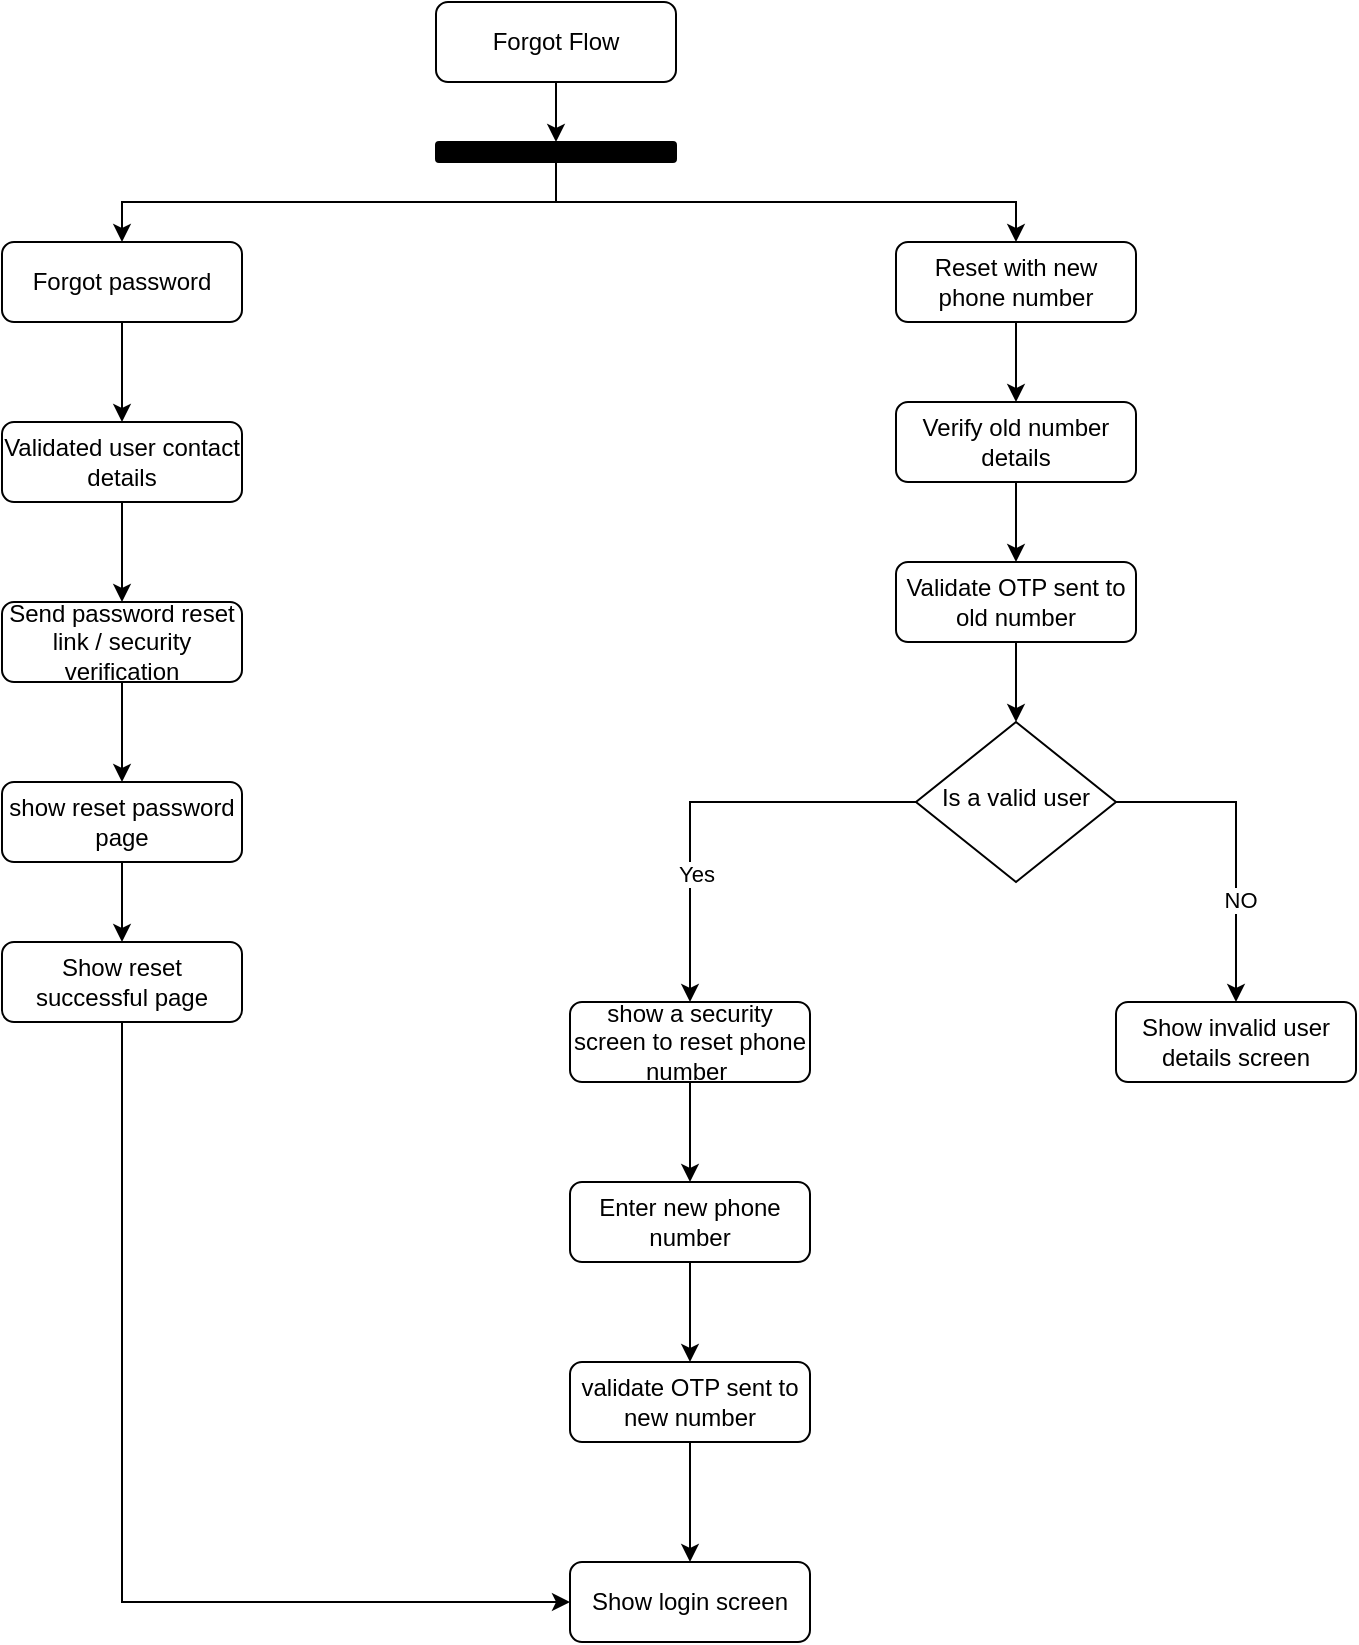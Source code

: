 <mxfile version="16.6.4" type="github">
  <diagram id="C5RBs43oDa-KdzZeNtuy" name="Page-1">
    <mxGraphModel dx="1186" dy="602" grid="1" gridSize="10" guides="1" tooltips="1" connect="1" arrows="1" fold="1" page="1" pageScale="1" pageWidth="827" pageHeight="1169" math="0" shadow="0">
      <root>
        <mxCell id="WIyWlLk6GJQsqaUBKTNV-0" />
        <mxCell id="WIyWlLk6GJQsqaUBKTNV-1" parent="WIyWlLk6GJQsqaUBKTNV-0" />
        <mxCell id="cjzvAXXsmXF2g1KCWUDf-63" style="edgeStyle=orthogonalEdgeStyle;rounded=0;orthogonalLoop=1;jettySize=auto;html=1;exitX=0.5;exitY=1;exitDx=0;exitDy=0;entryX=0.5;entryY=0;entryDx=0;entryDy=0;" edge="1" parent="WIyWlLk6GJQsqaUBKTNV-1" source="WIyWlLk6GJQsqaUBKTNV-3" target="cjzvAXXsmXF2g1KCWUDf-49">
          <mxGeometry relative="1" as="geometry" />
        </mxCell>
        <mxCell id="WIyWlLk6GJQsqaUBKTNV-3" value="Forgot Flow" style="rounded=1;whiteSpace=wrap;html=1;fontSize=12;glass=0;strokeWidth=1;shadow=0;" parent="WIyWlLk6GJQsqaUBKTNV-1" vertex="1">
          <mxGeometry x="287" y="20" width="120" height="40" as="geometry" />
        </mxCell>
        <mxCell id="cjzvAXXsmXF2g1KCWUDf-45" style="edgeStyle=orthogonalEdgeStyle;rounded=0;orthogonalLoop=1;jettySize=auto;html=1;exitX=0.5;exitY=1;exitDx=0;exitDy=0;entryX=0.5;entryY=0;entryDx=0;entryDy=0;" edge="1" parent="WIyWlLk6GJQsqaUBKTNV-1" source="WIyWlLk6GJQsqaUBKTNV-7" target="cjzvAXXsmXF2g1KCWUDf-5">
          <mxGeometry relative="1" as="geometry" />
        </mxCell>
        <mxCell id="WIyWlLk6GJQsqaUBKTNV-7" value="show a security screen to reset phone number&amp;nbsp;" style="rounded=1;whiteSpace=wrap;html=1;fontSize=12;glass=0;strokeWidth=1;shadow=0;" parent="WIyWlLk6GJQsqaUBKTNV-1" vertex="1">
          <mxGeometry x="354" y="520" width="120" height="40" as="geometry" />
        </mxCell>
        <mxCell id="cjzvAXXsmXF2g1KCWUDf-40" style="edgeStyle=orthogonalEdgeStyle;rounded=0;orthogonalLoop=1;jettySize=auto;html=1;exitX=0.5;exitY=1;exitDx=0;exitDy=0;" edge="1" parent="WIyWlLk6GJQsqaUBKTNV-1" source="cjzvAXXsmXF2g1KCWUDf-0" target="cjzvAXXsmXF2g1KCWUDf-8">
          <mxGeometry relative="1" as="geometry" />
        </mxCell>
        <mxCell id="cjzvAXXsmXF2g1KCWUDf-0" value="Forgot password" style="rounded=1;whiteSpace=wrap;html=1;fontSize=12;glass=0;strokeWidth=1;shadow=0;" vertex="1" parent="WIyWlLk6GJQsqaUBKTNV-1">
          <mxGeometry x="70" y="140" width="120" height="40" as="geometry" />
        </mxCell>
        <mxCell id="cjzvAXXsmXF2g1KCWUDf-54" style="edgeStyle=orthogonalEdgeStyle;rounded=0;orthogonalLoop=1;jettySize=auto;html=1;exitX=0.5;exitY=1;exitDx=0;exitDy=0;entryX=0.5;entryY=0;entryDx=0;entryDy=0;" edge="1" parent="WIyWlLk6GJQsqaUBKTNV-1" source="cjzvAXXsmXF2g1KCWUDf-1" target="cjzvAXXsmXF2g1KCWUDf-11">
          <mxGeometry relative="1" as="geometry" />
        </mxCell>
        <mxCell id="cjzvAXXsmXF2g1KCWUDf-1" value="Reset with new phone number" style="rounded=1;whiteSpace=wrap;html=1;fontSize=12;glass=0;strokeWidth=1;shadow=0;" vertex="1" parent="WIyWlLk6GJQsqaUBKTNV-1">
          <mxGeometry x="517" y="140" width="120" height="40" as="geometry" />
        </mxCell>
        <mxCell id="cjzvAXXsmXF2g1KCWUDf-3" style="edgeStyle=orthogonalEdgeStyle;rounded=0;orthogonalLoop=1;jettySize=auto;html=1;exitX=0;exitY=0.5;exitDx=0;exitDy=0;entryX=0.5;entryY=0;entryDx=0;entryDy=0;" edge="1" parent="WIyWlLk6GJQsqaUBKTNV-1" source="cjzvAXXsmXF2g1KCWUDf-2" target="WIyWlLk6GJQsqaUBKTNV-7">
          <mxGeometry relative="1" as="geometry" />
        </mxCell>
        <mxCell id="cjzvAXXsmXF2g1KCWUDf-4" value="Yes" style="edgeLabel;html=1;align=center;verticalAlign=middle;resizable=0;points=[];" vertex="1" connectable="0" parent="cjzvAXXsmXF2g1KCWUDf-3">
          <mxGeometry x="0.39" y="3" relative="1" as="geometry">
            <mxPoint y="1" as="offset" />
          </mxGeometry>
        </mxCell>
        <mxCell id="cjzvAXXsmXF2g1KCWUDf-13" style="edgeStyle=orthogonalEdgeStyle;rounded=0;orthogonalLoop=1;jettySize=auto;html=1;exitX=1;exitY=0.5;exitDx=0;exitDy=0;" edge="1" parent="WIyWlLk6GJQsqaUBKTNV-1" source="cjzvAXXsmXF2g1KCWUDf-2" target="cjzvAXXsmXF2g1KCWUDf-7">
          <mxGeometry relative="1" as="geometry" />
        </mxCell>
        <mxCell id="cjzvAXXsmXF2g1KCWUDf-43" value="NO" style="edgeLabel;html=1;align=center;verticalAlign=middle;resizable=0;points=[];" vertex="1" connectable="0" parent="cjzvAXXsmXF2g1KCWUDf-13">
          <mxGeometry x="0.356" y="2" relative="1" as="geometry">
            <mxPoint as="offset" />
          </mxGeometry>
        </mxCell>
        <mxCell id="cjzvAXXsmXF2g1KCWUDf-2" value="Is a valid user" style="rhombus;whiteSpace=wrap;html=1;shadow=0;fontFamily=Helvetica;fontSize=12;align=center;strokeWidth=1;spacing=6;spacingTop=-4;" vertex="1" parent="WIyWlLk6GJQsqaUBKTNV-1">
          <mxGeometry x="527" y="380" width="100" height="80" as="geometry" />
        </mxCell>
        <mxCell id="cjzvAXXsmXF2g1KCWUDf-46" style="edgeStyle=orthogonalEdgeStyle;rounded=0;orthogonalLoop=1;jettySize=auto;html=1;exitX=0.5;exitY=1;exitDx=0;exitDy=0;entryX=0.5;entryY=0;entryDx=0;entryDy=0;" edge="1" parent="WIyWlLk6GJQsqaUBKTNV-1" source="cjzvAXXsmXF2g1KCWUDf-5" target="cjzvAXXsmXF2g1KCWUDf-6">
          <mxGeometry relative="1" as="geometry" />
        </mxCell>
        <mxCell id="cjzvAXXsmXF2g1KCWUDf-5" value="Enter new phone number" style="rounded=1;whiteSpace=wrap;html=1;fontSize=12;glass=0;strokeWidth=1;shadow=0;" vertex="1" parent="WIyWlLk6GJQsqaUBKTNV-1">
          <mxGeometry x="354" y="610" width="120" height="40" as="geometry" />
        </mxCell>
        <mxCell id="cjzvAXXsmXF2g1KCWUDf-62" style="edgeStyle=orthogonalEdgeStyle;rounded=0;orthogonalLoop=1;jettySize=auto;html=1;exitX=0.5;exitY=1;exitDx=0;exitDy=0;entryX=0.5;entryY=0;entryDx=0;entryDy=0;" edge="1" parent="WIyWlLk6GJQsqaUBKTNV-1" source="cjzvAXXsmXF2g1KCWUDf-6" target="cjzvAXXsmXF2g1KCWUDf-57">
          <mxGeometry relative="1" as="geometry" />
        </mxCell>
        <mxCell id="cjzvAXXsmXF2g1KCWUDf-6" value="validate OTP sent to new number" style="rounded=1;whiteSpace=wrap;html=1;fontSize=12;glass=0;strokeWidth=1;shadow=0;" vertex="1" parent="WIyWlLk6GJQsqaUBKTNV-1">
          <mxGeometry x="354" y="700" width="120" height="40" as="geometry" />
        </mxCell>
        <mxCell id="cjzvAXXsmXF2g1KCWUDf-7" value="Show invalid user details screen" style="rounded=1;whiteSpace=wrap;html=1;fontSize=12;glass=0;strokeWidth=1;shadow=0;" vertex="1" parent="WIyWlLk6GJQsqaUBKTNV-1">
          <mxGeometry x="627" y="520" width="120" height="40" as="geometry" />
        </mxCell>
        <mxCell id="cjzvAXXsmXF2g1KCWUDf-41" style="edgeStyle=orthogonalEdgeStyle;rounded=0;orthogonalLoop=1;jettySize=auto;html=1;exitX=0.5;exitY=1;exitDx=0;exitDy=0;entryX=0.5;entryY=0;entryDx=0;entryDy=0;" edge="1" parent="WIyWlLk6GJQsqaUBKTNV-1" source="cjzvAXXsmXF2g1KCWUDf-8" target="cjzvAXXsmXF2g1KCWUDf-9">
          <mxGeometry relative="1" as="geometry" />
        </mxCell>
        <mxCell id="cjzvAXXsmXF2g1KCWUDf-8" value="Validated user contact details" style="rounded=1;whiteSpace=wrap;html=1;fontSize=12;glass=0;strokeWidth=1;shadow=0;" vertex="1" parent="WIyWlLk6GJQsqaUBKTNV-1">
          <mxGeometry x="70" y="230" width="120" height="40" as="geometry" />
        </mxCell>
        <mxCell id="cjzvAXXsmXF2g1KCWUDf-42" style="edgeStyle=orthogonalEdgeStyle;rounded=0;orthogonalLoop=1;jettySize=auto;html=1;exitX=0.5;exitY=1;exitDx=0;exitDy=0;entryX=0.5;entryY=0;entryDx=0;entryDy=0;" edge="1" parent="WIyWlLk6GJQsqaUBKTNV-1" source="cjzvAXXsmXF2g1KCWUDf-9" target="cjzvAXXsmXF2g1KCWUDf-10">
          <mxGeometry relative="1" as="geometry" />
        </mxCell>
        <mxCell id="cjzvAXXsmXF2g1KCWUDf-9" value="Send password reset link / security verification" style="rounded=1;whiteSpace=wrap;html=1;fontSize=12;glass=0;strokeWidth=1;shadow=0;" vertex="1" parent="WIyWlLk6GJQsqaUBKTNV-1">
          <mxGeometry x="70" y="320" width="120" height="40" as="geometry" />
        </mxCell>
        <mxCell id="cjzvAXXsmXF2g1KCWUDf-65" style="edgeStyle=orthogonalEdgeStyle;rounded=0;orthogonalLoop=1;jettySize=auto;html=1;exitX=0.5;exitY=1;exitDx=0;exitDy=0;" edge="1" parent="WIyWlLk6GJQsqaUBKTNV-1" source="cjzvAXXsmXF2g1KCWUDf-10" target="cjzvAXXsmXF2g1KCWUDf-64">
          <mxGeometry relative="1" as="geometry" />
        </mxCell>
        <mxCell id="cjzvAXXsmXF2g1KCWUDf-10" value="show reset password page" style="rounded=1;whiteSpace=wrap;html=1;fontSize=12;glass=0;strokeWidth=1;shadow=0;" vertex="1" parent="WIyWlLk6GJQsqaUBKTNV-1">
          <mxGeometry x="70" y="410" width="120" height="40" as="geometry" />
        </mxCell>
        <mxCell id="cjzvAXXsmXF2g1KCWUDf-55" style="edgeStyle=orthogonalEdgeStyle;rounded=0;orthogonalLoop=1;jettySize=auto;html=1;exitX=0.5;exitY=1;exitDx=0;exitDy=0;" edge="1" parent="WIyWlLk6GJQsqaUBKTNV-1" source="cjzvAXXsmXF2g1KCWUDf-11" target="cjzvAXXsmXF2g1KCWUDf-12">
          <mxGeometry relative="1" as="geometry" />
        </mxCell>
        <mxCell id="cjzvAXXsmXF2g1KCWUDf-11" value="Verify old number details" style="rounded=1;whiteSpace=wrap;html=1;fontSize=12;glass=0;strokeWidth=1;shadow=0;" vertex="1" parent="WIyWlLk6GJQsqaUBKTNV-1">
          <mxGeometry x="517" y="220" width="120" height="40" as="geometry" />
        </mxCell>
        <mxCell id="cjzvAXXsmXF2g1KCWUDf-56" style="edgeStyle=orthogonalEdgeStyle;rounded=0;orthogonalLoop=1;jettySize=auto;html=1;exitX=0.5;exitY=1;exitDx=0;exitDy=0;entryX=0.5;entryY=0;entryDx=0;entryDy=0;" edge="1" parent="WIyWlLk6GJQsqaUBKTNV-1" source="cjzvAXXsmXF2g1KCWUDf-12" target="cjzvAXXsmXF2g1KCWUDf-2">
          <mxGeometry relative="1" as="geometry" />
        </mxCell>
        <mxCell id="cjzvAXXsmXF2g1KCWUDf-12" value="Validate OTP sent to old number" style="rounded=1;whiteSpace=wrap;html=1;fontSize=12;glass=0;strokeWidth=1;shadow=0;" vertex="1" parent="WIyWlLk6GJQsqaUBKTNV-1">
          <mxGeometry x="517" y="300" width="120" height="40" as="geometry" />
        </mxCell>
        <mxCell id="cjzvAXXsmXF2g1KCWUDf-51" style="edgeStyle=orthogonalEdgeStyle;rounded=0;orthogonalLoop=1;jettySize=auto;html=1;exitX=0.5;exitY=1;exitDx=0;exitDy=0;entryX=0.5;entryY=0;entryDx=0;entryDy=0;" edge="1" parent="WIyWlLk6GJQsqaUBKTNV-1" source="cjzvAXXsmXF2g1KCWUDf-49" target="cjzvAXXsmXF2g1KCWUDf-1">
          <mxGeometry relative="1" as="geometry" />
        </mxCell>
        <mxCell id="cjzvAXXsmXF2g1KCWUDf-53" style="edgeStyle=orthogonalEdgeStyle;rounded=0;orthogonalLoop=1;jettySize=auto;html=1;exitX=0.5;exitY=1;exitDx=0;exitDy=0;" edge="1" parent="WIyWlLk6GJQsqaUBKTNV-1" source="cjzvAXXsmXF2g1KCWUDf-49" target="cjzvAXXsmXF2g1KCWUDf-0">
          <mxGeometry relative="1" as="geometry" />
        </mxCell>
        <mxCell id="cjzvAXXsmXF2g1KCWUDf-49" value="" style="rounded=1;whiteSpace=wrap;html=1;gradientColor=none;fillColor=#000000;" vertex="1" parent="WIyWlLk6GJQsqaUBKTNV-1">
          <mxGeometry x="287" y="90" width="120" height="10" as="geometry" />
        </mxCell>
        <mxCell id="cjzvAXXsmXF2g1KCWUDf-57" value="Show login screen" style="whiteSpace=wrap;html=1;rounded=1;glass=0;strokeWidth=1;shadow=0;" vertex="1" parent="WIyWlLk6GJQsqaUBKTNV-1">
          <mxGeometry x="354" y="800" width="120" height="40" as="geometry" />
        </mxCell>
        <mxCell id="cjzvAXXsmXF2g1KCWUDf-66" style="edgeStyle=orthogonalEdgeStyle;rounded=0;orthogonalLoop=1;jettySize=auto;html=1;exitX=0.5;exitY=1;exitDx=0;exitDy=0;entryX=0;entryY=0.5;entryDx=0;entryDy=0;" edge="1" parent="WIyWlLk6GJQsqaUBKTNV-1" source="cjzvAXXsmXF2g1KCWUDf-64" target="cjzvAXXsmXF2g1KCWUDf-57">
          <mxGeometry relative="1" as="geometry" />
        </mxCell>
        <mxCell id="cjzvAXXsmXF2g1KCWUDf-64" value="Show reset successful page" style="rounded=1;whiteSpace=wrap;html=1;fontSize=12;glass=0;strokeWidth=1;shadow=0;" vertex="1" parent="WIyWlLk6GJQsqaUBKTNV-1">
          <mxGeometry x="70" y="490" width="120" height="40" as="geometry" />
        </mxCell>
      </root>
    </mxGraphModel>
  </diagram>
</mxfile>
